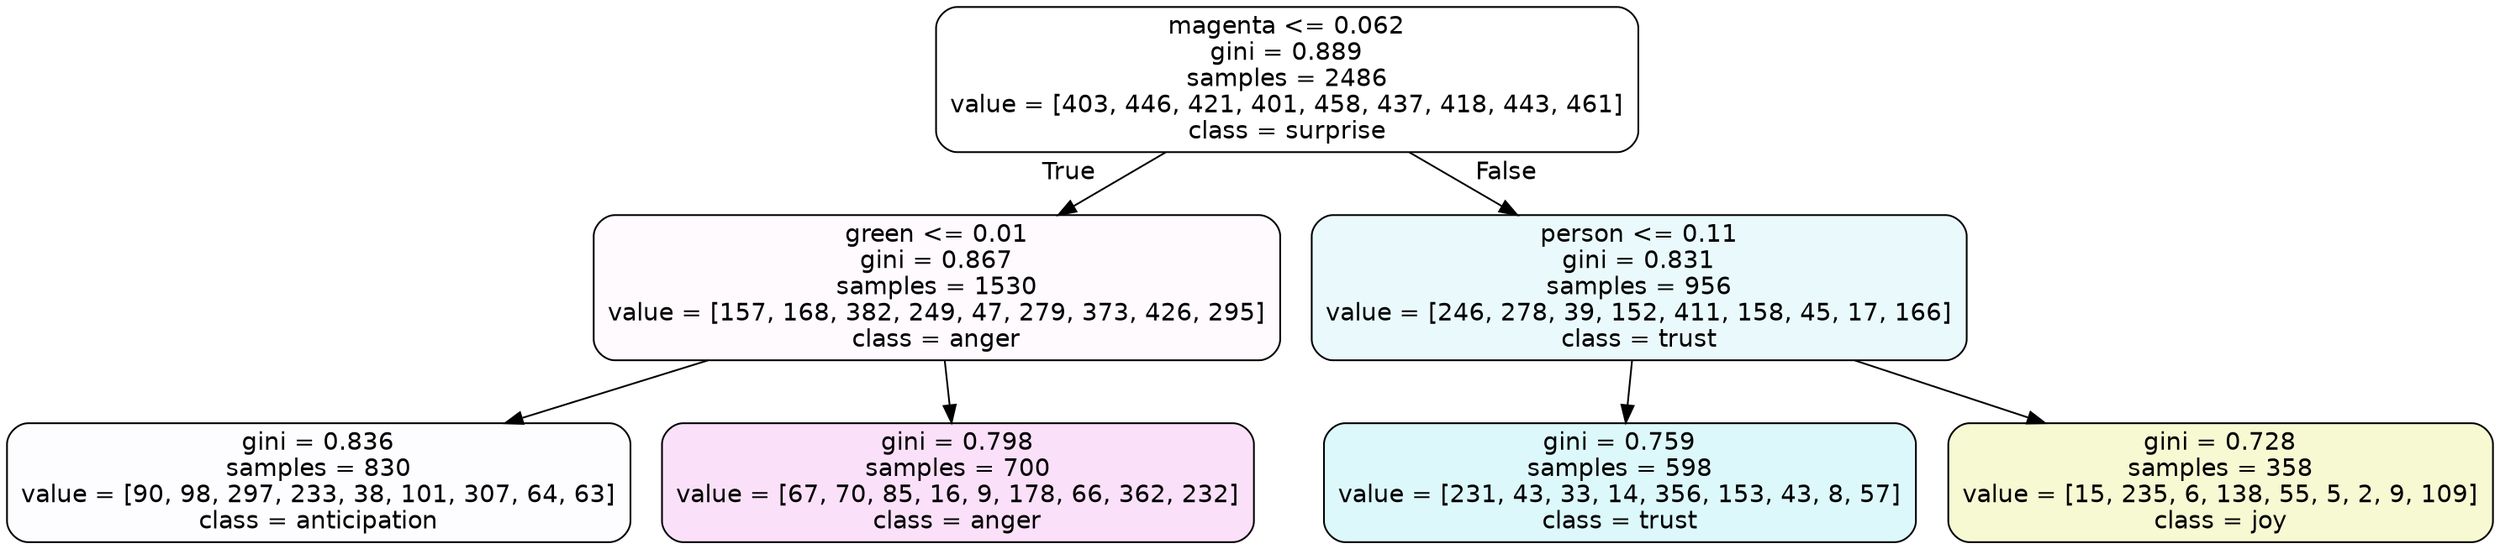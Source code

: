 digraph Tree {
node [shape=box, style="filled, rounded", color="black", fontname=helvetica] ;
edge [fontname=helvetica] ;
0 [label="magenta <= 0.062\ngini = 0.889\nsamples = 2486\nvalue = [403, 446, 421, 401, 458, 437, 418, 443, 461]\nclass = surprise", fillcolor="#e5396400"] ;
1 [label="green <= 0.01\ngini = 0.867\nsamples = 1530\nvalue = [157, 168, 382, 249, 47, 279, 373, 426, 295]\nclass = anger", fillcolor="#e539d706"] ;
0 -> 1 [labeldistance=2.5, labelangle=45, headlabel="True"] ;
2 [label="gini = 0.836\nsamples = 830\nvalue = [90, 98, 297, 233, 38, 101, 307, 64, 63]\nclass = anticipation", fillcolor="#8139e503"] ;
1 -> 2 ;
3 [label="gini = 0.798\nsamples = 700\nvalue = [67, 70, 85, 16, 9, 178, 66, 362, 232]\nclass = anger", fillcolor="#e539d727"] ;
1 -> 3 ;
4 [label="person <= 0.11\ngini = 0.831\nsamples = 956\nvalue = [246, 278, 39, 152, 411, 158, 45, 17, 166]\nclass = trust", fillcolor="#39d7e51b"] ;
0 -> 4 [labeldistance=2.5, labelangle=-45, headlabel="False"] ;
5 [label="gini = 0.759\nsamples = 598\nvalue = [231, 43, 33, 14, 356, 153, 43, 8, 57]\nclass = trust", fillcolor="#39d7e52d"] ;
4 -> 5 ;
6 [label="gini = 0.728\nsamples = 358\nvalue = [15, 235, 6, 138, 55, 5, 2, 9, 109]\nclass = joy", fillcolor="#d7e53939"] ;
4 -> 6 ;
}